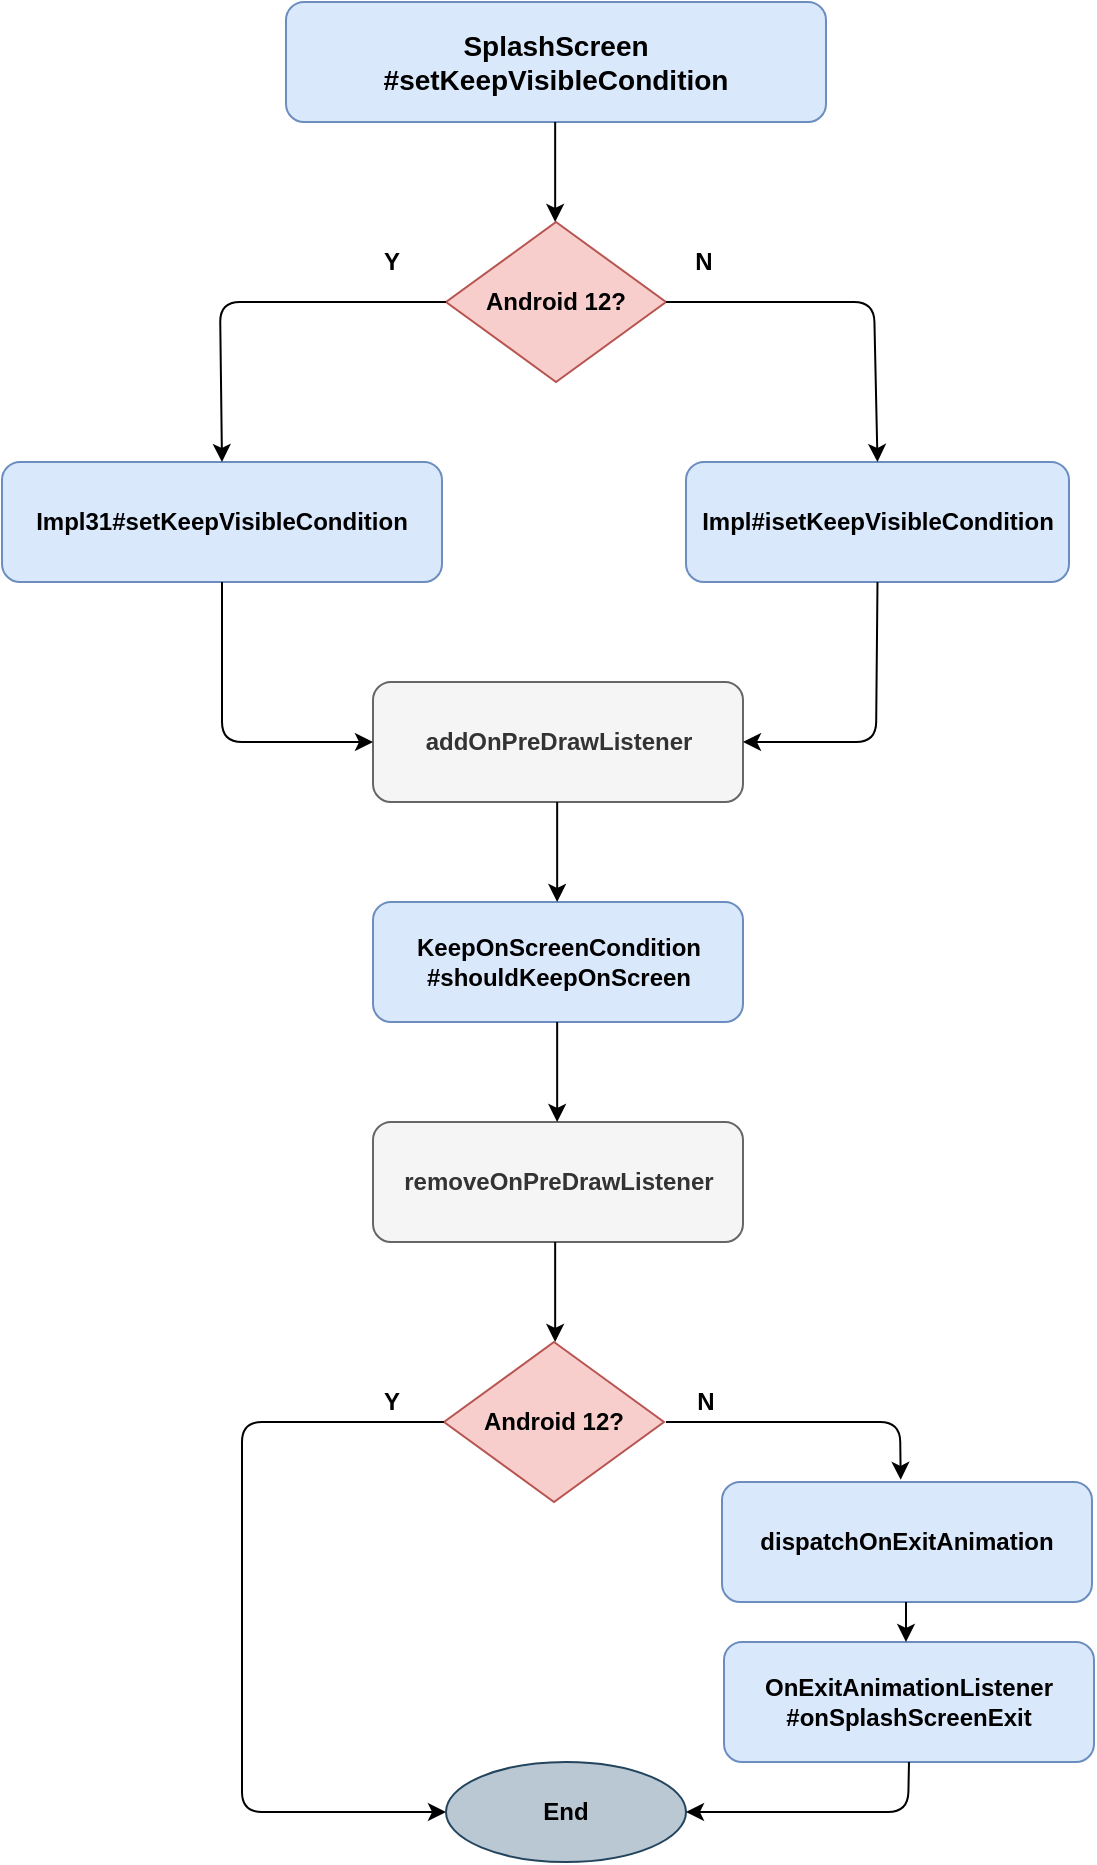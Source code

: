 <mxfile version="15.0.6" type="github">
  <diagram id="WY-m1oPLcEQthf2t5UFG" name="Page-1">
    <mxGraphModel dx="1328" dy="746" grid="1" gridSize="10" guides="1" tooltips="1" connect="1" arrows="1" fold="1" page="1" pageScale="1" pageWidth="827" pageHeight="1169" math="0" shadow="0">
      <root>
        <mxCell id="0" />
        <mxCell id="1" parent="0" />
        <mxCell id="h0qUA_rzXuK-6Y-ImOe0-1" value="&lt;div&gt;&lt;font style=&quot;font-size: 14px&quot;&gt;SplashScreen&lt;/font&gt;&lt;/div&gt;&lt;div&gt;&lt;font style=&quot;font-size: 14px&quot;&gt;#&lt;/font&gt;&lt;span style=&quot;font-size: 14px&quot;&gt;setKeepVisibleCondition&lt;/span&gt;&lt;/div&gt;" style="rounded=1;whiteSpace=wrap;html=1;fillColor=#dae8fc;strokeColor=#6c8ebf;align=center;fontStyle=1" vertex="1" parent="1">
          <mxGeometry x="142" y="100" width="270" height="60" as="geometry" />
        </mxCell>
        <mxCell id="h0qUA_rzXuK-6Y-ImOe0-2" value="Impl31#setKeepVisibleCondition" style="rounded=1;whiteSpace=wrap;html=1;fillColor=#dae8fc;strokeColor=#6c8ebf;fontStyle=1" vertex="1" parent="1">
          <mxGeometry y="330" width="220" height="60" as="geometry" />
        </mxCell>
        <mxCell id="h0qUA_rzXuK-6Y-ImOe0-3" value="Android 12?" style="rhombus;whiteSpace=wrap;html=1;fillColor=#f8cecc;strokeColor=#b85450;fontStyle=1" vertex="1" parent="1">
          <mxGeometry x="222" y="210" width="110" height="80" as="geometry" />
        </mxCell>
        <mxCell id="h0qUA_rzXuK-6Y-ImOe0-4" value="" style="endArrow=classic;html=1;exitX=0.5;exitY=1;exitDx=0;exitDy=0;fontStyle=1" edge="1" parent="1">
          <mxGeometry width="50" height="50" relative="1" as="geometry">
            <mxPoint x="276.58" y="160" as="sourcePoint" />
            <mxPoint x="276.58" y="210" as="targetPoint" />
          </mxGeometry>
        </mxCell>
        <mxCell id="h0qUA_rzXuK-6Y-ImOe0-5" value="Y" style="text;html=1;strokeColor=none;fillColor=none;align=center;verticalAlign=middle;whiteSpace=wrap;rounded=0;fontStyle=1" vertex="1" parent="1">
          <mxGeometry x="174.5" y="220" width="40" height="20" as="geometry" />
        </mxCell>
        <mxCell id="h0qUA_rzXuK-6Y-ImOe0-6" value="N" style="text;html=1;strokeColor=none;fillColor=none;align=center;verticalAlign=middle;whiteSpace=wrap;rounded=0;fontStyle=1" vertex="1" parent="1">
          <mxGeometry x="330.5" y="220" width="40" height="20" as="geometry" />
        </mxCell>
        <mxCell id="h0qUA_rzXuK-6Y-ImOe0-7" value="Impl#isetKeepVisibleCondition" style="rounded=1;whiteSpace=wrap;html=1;fillColor=#dae8fc;strokeColor=#6c8ebf;fontStyle=1" vertex="1" parent="1">
          <mxGeometry x="342" y="330" width="191.5" height="60" as="geometry" />
        </mxCell>
        <mxCell id="h0qUA_rzXuK-6Y-ImOe0-8" value="addOnPreDrawListener" style="rounded=1;whiteSpace=wrap;html=1;fillColor=#f5f5f5;strokeColor=#666666;fontColor=#333333;fontStyle=1" vertex="1" parent="1">
          <mxGeometry x="185.5" y="440" width="185" height="60" as="geometry" />
        </mxCell>
        <mxCell id="h0qUA_rzXuK-6Y-ImOe0-9" value="KeepOnScreenCondition&lt;br&gt;#shouldKeepOnScreen" style="rounded=1;whiteSpace=wrap;html=1;fillColor=#dae8fc;strokeColor=#6c8ebf;fontStyle=1" vertex="1" parent="1">
          <mxGeometry x="185.5" y="550" width="185" height="60" as="geometry" />
        </mxCell>
        <mxCell id="h0qUA_rzXuK-6Y-ImOe0-10" value="" style="endArrow=classic;html=1;exitX=0;exitY=0.5;exitDx=0;exitDy=0;entryX=0.5;entryY=0;entryDx=0;entryDy=0;fontStyle=1" edge="1" parent="1" source="h0qUA_rzXuK-6Y-ImOe0-3" target="h0qUA_rzXuK-6Y-ImOe0-2">
          <mxGeometry width="50" height="50" relative="1" as="geometry">
            <mxPoint x="532" y="225" as="sourcePoint" />
            <mxPoint x="109" y="298" as="targetPoint" />
            <Array as="points">
              <mxPoint x="109" y="250" />
            </Array>
          </mxGeometry>
        </mxCell>
        <mxCell id="h0qUA_rzXuK-6Y-ImOe0-11" value="" style="endArrow=classic;html=1;exitX=0.5;exitY=1;exitDx=0;exitDy=0;entryX=0;entryY=0.5;entryDx=0;entryDy=0;fontStyle=1" edge="1" parent="1" source="h0qUA_rzXuK-6Y-ImOe0-2" target="h0qUA_rzXuK-6Y-ImOe0-8">
          <mxGeometry width="50" height="50" relative="1" as="geometry">
            <mxPoint x="222" y="260.0" as="sourcePoint" />
            <mxPoint x="262" y="460" as="targetPoint" />
            <Array as="points">
              <mxPoint x="110" y="470" />
            </Array>
          </mxGeometry>
        </mxCell>
        <mxCell id="h0qUA_rzXuK-6Y-ImOe0-12" value="" style="endArrow=classic;html=1;entryX=1;entryY=0.5;entryDx=0;entryDy=0;exitX=0.5;exitY=1;exitDx=0;exitDy=0;fontStyle=1" edge="1" parent="1" target="h0qUA_rzXuK-6Y-ImOe0-8" source="h0qUA_rzXuK-6Y-ImOe0-7">
          <mxGeometry width="50" height="50" relative="1" as="geometry">
            <mxPoint x="490" y="430" as="sourcePoint" />
            <mxPoint x="488.5" y="485" as="targetPoint" />
            <Array as="points">
              <mxPoint x="437" y="470" />
            </Array>
          </mxGeometry>
        </mxCell>
        <mxCell id="h0qUA_rzXuK-6Y-ImOe0-13" value="" style="endArrow=classic;html=1;exitX=0.5;exitY=1;exitDx=0;exitDy=0;fontStyle=1" edge="1" parent="1">
          <mxGeometry width="50" height="50" relative="1" as="geometry">
            <mxPoint x="277.58" y="500.0" as="sourcePoint" />
            <mxPoint x="277.58" y="550.0" as="targetPoint" />
          </mxGeometry>
        </mxCell>
        <mxCell id="h0qUA_rzXuK-6Y-ImOe0-14" value="removeOnPreDrawListener" style="rounded=1;whiteSpace=wrap;html=1;fillColor=#f5f5f5;strokeColor=#666666;fontColor=#333333;fontStyle=1" vertex="1" parent="1">
          <mxGeometry x="185.5" y="660" width="185" height="60" as="geometry" />
        </mxCell>
        <mxCell id="h0qUA_rzXuK-6Y-ImOe0-15" value="" style="endArrow=classic;html=1;exitX=0.5;exitY=1;exitDx=0;exitDy=0;fontStyle=1" edge="1" parent="1">
          <mxGeometry width="50" height="50" relative="1" as="geometry">
            <mxPoint x="277.58" y="610.0" as="sourcePoint" />
            <mxPoint x="277.58" y="660.0" as="targetPoint" />
          </mxGeometry>
        </mxCell>
        <mxCell id="h0qUA_rzXuK-6Y-ImOe0-16" value="" style="endArrow=classic;html=1;exitX=1;exitY=0.5;exitDx=0;exitDy=0;entryX=0.5;entryY=0;entryDx=0;entryDy=0;fontStyle=1" edge="1" parent="1" source="h0qUA_rzXuK-6Y-ImOe0-3" target="h0qUA_rzXuK-6Y-ImOe0-7">
          <mxGeometry width="50" height="50" relative="1" as="geometry">
            <mxPoint x="465" y="250" as="sourcePoint" />
            <mxPoint x="353" y="330" as="targetPoint" />
            <Array as="points">
              <mxPoint x="436" y="250" />
            </Array>
          </mxGeometry>
        </mxCell>
        <mxCell id="h0qUA_rzXuK-6Y-ImOe0-17" value="Android 12?" style="rhombus;whiteSpace=wrap;html=1;fillColor=#f8cecc;strokeColor=#b85450;fontStyle=1" vertex="1" parent="1">
          <mxGeometry x="221" y="770" width="110" height="80" as="geometry" />
        </mxCell>
        <mxCell id="h0qUA_rzXuK-6Y-ImOe0-18" value="" style="endArrow=classic;html=1;exitX=0.5;exitY=1;exitDx=0;exitDy=0;fontStyle=1" edge="1" parent="1">
          <mxGeometry width="50" height="50" relative="1" as="geometry">
            <mxPoint x="276.58" y="720.0" as="sourcePoint" />
            <mxPoint x="276.58" y="770.0" as="targetPoint" />
          </mxGeometry>
        </mxCell>
        <mxCell id="h0qUA_rzXuK-6Y-ImOe0-19" value="N" style="text;html=1;strokeColor=none;fillColor=none;align=center;verticalAlign=middle;whiteSpace=wrap;rounded=0;fontStyle=1" vertex="1" parent="1">
          <mxGeometry x="332" y="790" width="40" height="20" as="geometry" />
        </mxCell>
        <mxCell id="h0qUA_rzXuK-6Y-ImOe0-20" value="dispatchOnExitAnimation" style="rounded=1;whiteSpace=wrap;html=1;fillColor=#dae8fc;strokeColor=#6c8ebf;fontStyle=1" vertex="1" parent="1">
          <mxGeometry x="360" y="840" width="185" height="60" as="geometry" />
        </mxCell>
        <mxCell id="h0qUA_rzXuK-6Y-ImOe0-21" value="OnExitAnimationListener&lt;br&gt;#onSplashScreenExit" style="rounded=1;whiteSpace=wrap;html=1;fillColor=#dae8fc;strokeColor=#6c8ebf;fontStyle=1" vertex="1" parent="1">
          <mxGeometry x="361" y="920" width="185" height="60" as="geometry" />
        </mxCell>
        <mxCell id="h0qUA_rzXuK-6Y-ImOe0-26" value="" style="endArrow=classic;html=1;exitX=0;exitY=0.5;exitDx=0;exitDy=0;entryX=0;entryY=0.5;entryDx=0;entryDy=0;fontStyle=1" edge="1" parent="1" target="h0qUA_rzXuK-6Y-ImOe0-24">
          <mxGeometry width="50" height="50" relative="1" as="geometry">
            <mxPoint x="221" y="810" as="sourcePoint" />
            <mxPoint x="109" y="890" as="targetPoint" />
            <Array as="points">
              <mxPoint x="120" y="810" />
              <mxPoint x="120" y="1005" />
            </Array>
          </mxGeometry>
        </mxCell>
        <mxCell id="h0qUA_rzXuK-6Y-ImOe0-27" value="Y" style="text;html=1;strokeColor=none;fillColor=none;align=center;verticalAlign=middle;whiteSpace=wrap;rounded=0;fontStyle=1" vertex="1" parent="1">
          <mxGeometry x="174.5" y="790" width="40" height="20" as="geometry" />
        </mxCell>
        <mxCell id="h0qUA_rzXuK-6Y-ImOe0-24" value="End" style="ellipse;whiteSpace=wrap;html=1;fillColor=#bac8d3;strokeColor=#23445d;fontStyle=1" vertex="1" parent="1">
          <mxGeometry x="222" y="980" width="120" height="50" as="geometry" />
        </mxCell>
        <mxCell id="h0qUA_rzXuK-6Y-ImOe0-29" value="" style="endArrow=classic;html=1;fontStyle=1" edge="1" parent="1">
          <mxGeometry width="50" height="50" relative="1" as="geometry">
            <mxPoint x="452" y="900" as="sourcePoint" />
            <mxPoint x="452" y="920" as="targetPoint" />
          </mxGeometry>
        </mxCell>
        <mxCell id="h0qUA_rzXuK-6Y-ImOe0-30" value="" style="endArrow=classic;html=1;exitX=0.5;exitY=1;exitDx=0;exitDy=0;entryX=0.483;entryY=-0.018;entryDx=0;entryDy=0;entryPerimeter=0;fontStyle=1" edge="1" parent="1" target="h0qUA_rzXuK-6Y-ImOe0-20">
          <mxGeometry width="50" height="50" relative="1" as="geometry">
            <mxPoint x="332.0" y="810" as="sourcePoint" />
            <mxPoint x="483" y="810" as="targetPoint" />
            <Array as="points">
              <mxPoint x="449" y="810" />
            </Array>
          </mxGeometry>
        </mxCell>
        <mxCell id="h0qUA_rzXuK-6Y-ImOe0-32" value="" style="endArrow=classic;html=1;entryX=1;entryY=0.5;entryDx=0;entryDy=0;exitX=0.5;exitY=1;exitDx=0;exitDy=0;fontStyle=1" edge="1" parent="1" source="h0qUA_rzXuK-6Y-ImOe0-21" target="h0qUA_rzXuK-6Y-ImOe0-24">
          <mxGeometry width="50" height="50" relative="1" as="geometry">
            <mxPoint x="481.25" y="990" as="sourcePoint" />
            <mxPoint x="414" y="1070" as="targetPoint" />
            <Array as="points">
              <mxPoint x="453" y="1005" />
            </Array>
          </mxGeometry>
        </mxCell>
      </root>
    </mxGraphModel>
  </diagram>
</mxfile>
